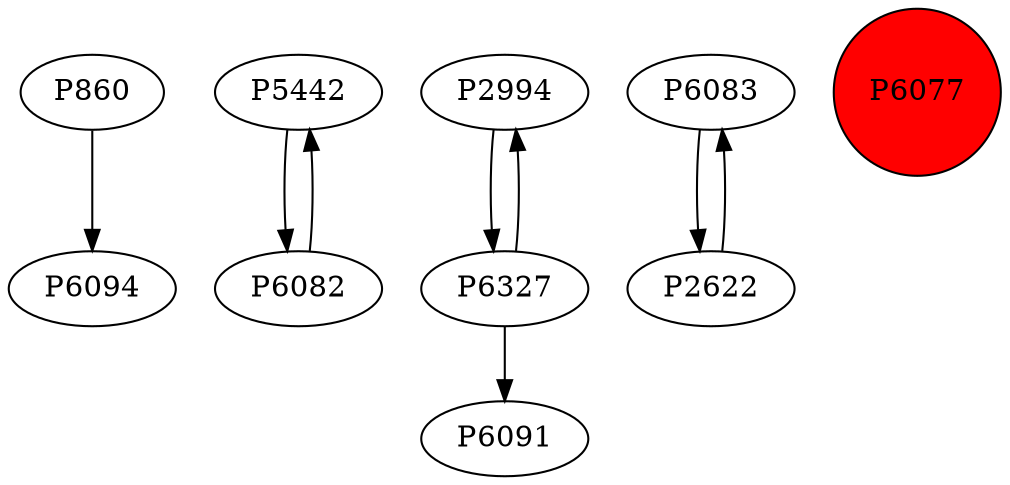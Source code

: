 digraph {
	P860 -> P6094
	P5442 -> P6082
	P2994 -> P6327
	P6083 -> P2622
	P2622 -> P6083
	P6082 -> P5442
	P6327 -> P6091
	P6327 -> P2994
	P6077 [shape=circle]
	P6077 [style=filled]
	P6077 [fillcolor=red]
}